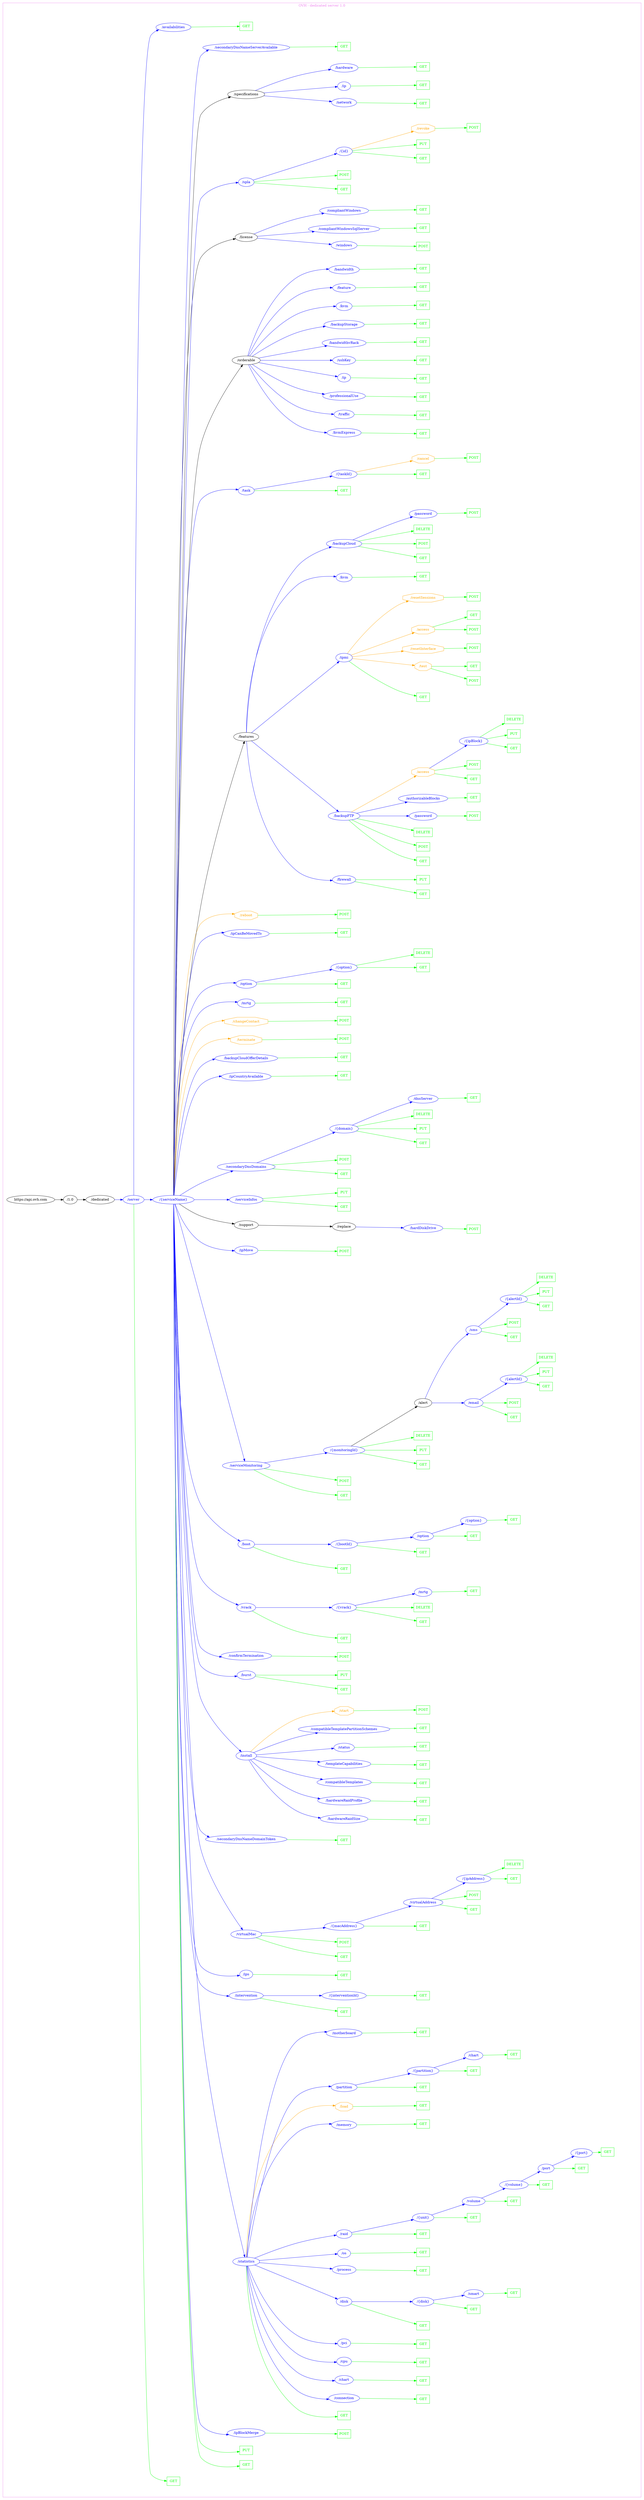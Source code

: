 digraph Cloud_Computing_REST_API {
rankdir="LR";
subgraph cluster_0 {
label="OVH - dedicated server 1.0"
color=violet
fontcolor=violet
subgraph cluster_1 {
label=""
color=white
fontcolor=white
node1 [label="https://api.ovh.com", shape="ellipse", color="black", fontcolor="black"]
node1 -> node2 [color="black", fontcolor="black"]
subgraph cluster_2 {
label=""
color=white
fontcolor=white
node2 [label="/1.0", shape="ellipse", color="black", fontcolor="black"]
node2 -> node3 [color="black", fontcolor="black"]
subgraph cluster_3 {
label=""
color=white
fontcolor=white
node3 [label="/dedicated", shape="ellipse", color="black", fontcolor="black"]
node3 -> node4 [color="blue", fontcolor="blue"]
subgraph cluster_4 {
label=""
color=white
fontcolor=white
node4 [label="/server", shape="ellipse", color="blue", fontcolor="blue"]
node4 -> node5 [color="green", fontcolor="green"]
subgraph cluster_5 {
label=""
color=white
fontcolor=white
node5 [label="GET", shape="box", color="green", fontcolor="green"]
}
node4 -> node6 [color="blue", fontcolor="blue"]
subgraph cluster_6 {
label=""
color=white
fontcolor=white
node6 [label="/{serviceName}", shape="ellipse", color="blue", fontcolor="blue"]
node6 -> node7 [color="green", fontcolor="green"]
subgraph cluster_7 {
label=""
color=white
fontcolor=white
node7 [label="GET", shape="box", color="green", fontcolor="green"]
}
node6 -> node8 [color="green", fontcolor="green"]
subgraph cluster_8 {
label=""
color=white
fontcolor=white
node8 [label="PUT", shape="box", color="green", fontcolor="green"]
}
node6 -> node9 [color="blue", fontcolor="blue"]
subgraph cluster_9 {
label=""
color=white
fontcolor=white
node9 [label="/ipBlockMerge", shape="ellipse", color="blue", fontcolor="blue"]
node9 -> node10 [color="green", fontcolor="green"]
subgraph cluster_10 {
label=""
color=white
fontcolor=white
node10 [label="POST", shape="box", color="green", fontcolor="green"]
}
}
node6 -> node11 [color="blue", fontcolor="blue"]
subgraph cluster_11 {
label=""
color=white
fontcolor=white
node11 [label="/statistics", shape="ellipse", color="blue", fontcolor="blue"]
node11 -> node12 [color="green", fontcolor="green"]
subgraph cluster_12 {
label=""
color=white
fontcolor=white
node12 [label="GET", shape="box", color="green", fontcolor="green"]
}
node11 -> node13 [color="blue", fontcolor="blue"]
subgraph cluster_13 {
label=""
color=white
fontcolor=white
node13 [label="/connection", shape="ellipse", color="blue", fontcolor="blue"]
node13 -> node14 [color="green", fontcolor="green"]
subgraph cluster_14 {
label=""
color=white
fontcolor=white
node14 [label="GET", shape="box", color="green", fontcolor="green"]
}
}
node11 -> node15 [color="blue", fontcolor="blue"]
subgraph cluster_15 {
label=""
color=white
fontcolor=white
node15 [label="/chart", shape="ellipse", color="blue", fontcolor="blue"]
node15 -> node16 [color="green", fontcolor="green"]
subgraph cluster_16 {
label=""
color=white
fontcolor=white
node16 [label="GET", shape="box", color="green", fontcolor="green"]
}
}
node11 -> node17 [color="blue", fontcolor="blue"]
subgraph cluster_17 {
label=""
color=white
fontcolor=white
node17 [label="/cpu", shape="ellipse", color="blue", fontcolor="blue"]
node17 -> node18 [color="green", fontcolor="green"]
subgraph cluster_18 {
label=""
color=white
fontcolor=white
node18 [label="GET", shape="box", color="green", fontcolor="green"]
}
}
node11 -> node19 [color="blue", fontcolor="blue"]
subgraph cluster_19 {
label=""
color=white
fontcolor=white
node19 [label="/pci", shape="ellipse", color="blue", fontcolor="blue"]
node19 -> node20 [color="green", fontcolor="green"]
subgraph cluster_20 {
label=""
color=white
fontcolor=white
node20 [label="GET", shape="box", color="green", fontcolor="green"]
}
}
node11 -> node21 [color="blue", fontcolor="blue"]
subgraph cluster_21 {
label=""
color=white
fontcolor=white
node21 [label="/disk", shape="ellipse", color="blue", fontcolor="blue"]
node21 -> node22 [color="green", fontcolor="green"]
subgraph cluster_22 {
label=""
color=white
fontcolor=white
node22 [label="GET", shape="box", color="green", fontcolor="green"]
}
node21 -> node23 [color="blue", fontcolor="blue"]
subgraph cluster_23 {
label=""
color=white
fontcolor=white
node23 [label="/{disk}", shape="ellipse", color="blue", fontcolor="blue"]
node23 -> node24 [color="green", fontcolor="green"]
subgraph cluster_24 {
label=""
color=white
fontcolor=white
node24 [label="GET", shape="box", color="green", fontcolor="green"]
}
node23 -> node25 [color="blue", fontcolor="blue"]
subgraph cluster_25 {
label=""
color=white
fontcolor=white
node25 [label="/smart", shape="ellipse", color="blue", fontcolor="blue"]
node25 -> node26 [color="green", fontcolor="green"]
subgraph cluster_26 {
label=""
color=white
fontcolor=white
node26 [label="GET", shape="box", color="green", fontcolor="green"]
}
}
}
}
node11 -> node27 [color="blue", fontcolor="blue"]
subgraph cluster_27 {
label=""
color=white
fontcolor=white
node27 [label="/process", shape="ellipse", color="blue", fontcolor="blue"]
node27 -> node28 [color="green", fontcolor="green"]
subgraph cluster_28 {
label=""
color=white
fontcolor=white
node28 [label="GET", shape="box", color="green", fontcolor="green"]
}
}
node11 -> node29 [color="blue", fontcolor="blue"]
subgraph cluster_29 {
label=""
color=white
fontcolor=white
node29 [label="/os", shape="ellipse", color="blue", fontcolor="blue"]
node29 -> node30 [color="green", fontcolor="green"]
subgraph cluster_30 {
label=""
color=white
fontcolor=white
node30 [label="GET", shape="box", color="green", fontcolor="green"]
}
}
node11 -> node31 [color="blue", fontcolor="blue"]
subgraph cluster_31 {
label=""
color=white
fontcolor=white
node31 [label="/raid", shape="ellipse", color="blue", fontcolor="blue"]
node31 -> node32 [color="green", fontcolor="green"]
subgraph cluster_32 {
label=""
color=white
fontcolor=white
node32 [label="GET", shape="box", color="green", fontcolor="green"]
}
node31 -> node33 [color="blue", fontcolor="blue"]
subgraph cluster_33 {
label=""
color=white
fontcolor=white
node33 [label="/{unit}", shape="ellipse", color="blue", fontcolor="blue"]
node33 -> node34 [color="green", fontcolor="green"]
subgraph cluster_34 {
label=""
color=white
fontcolor=white
node34 [label="GET", shape="box", color="green", fontcolor="green"]
}
node33 -> node35 [color="blue", fontcolor="blue"]
subgraph cluster_35 {
label=""
color=white
fontcolor=white
node35 [label="/volume", shape="ellipse", color="blue", fontcolor="blue"]
node35 -> node36 [color="green", fontcolor="green"]
subgraph cluster_36 {
label=""
color=white
fontcolor=white
node36 [label="GET", shape="box", color="green", fontcolor="green"]
}
node35 -> node37 [color="blue", fontcolor="blue"]
subgraph cluster_37 {
label=""
color=white
fontcolor=white
node37 [label="/{volume}", shape="ellipse", color="blue", fontcolor="blue"]
node37 -> node38 [color="green", fontcolor="green"]
subgraph cluster_38 {
label=""
color=white
fontcolor=white
node38 [label="GET", shape="box", color="green", fontcolor="green"]
}
node37 -> node39 [color="blue", fontcolor="blue"]
subgraph cluster_39 {
label=""
color=white
fontcolor=white
node39 [label="/port", shape="ellipse", color="blue", fontcolor="blue"]
node39 -> node40 [color="green", fontcolor="green"]
subgraph cluster_40 {
label=""
color=white
fontcolor=white
node40 [label="GET", shape="box", color="green", fontcolor="green"]
}
node39 -> node41 [color="blue", fontcolor="blue"]
subgraph cluster_41 {
label=""
color=white
fontcolor=white
node41 [label="/{port}", shape="ellipse", color="blue", fontcolor="blue"]
node41 -> node42 [color="green", fontcolor="green"]
subgraph cluster_42 {
label=""
color=white
fontcolor=white
node42 [label="GET", shape="box", color="green", fontcolor="green"]
}
}
}
}
}
}
}
node11 -> node43 [color="blue", fontcolor="blue"]
subgraph cluster_43 {
label=""
color=white
fontcolor=white
node43 [label="/memory", shape="ellipse", color="blue", fontcolor="blue"]
node43 -> node44 [color="green", fontcolor="green"]
subgraph cluster_44 {
label=""
color=white
fontcolor=white
node44 [label="GET", shape="box", color="green", fontcolor="green"]
}
}
node11 -> node45 [color="orange", fontcolor="orange"]
subgraph cluster_45 {
label=""
color=white
fontcolor=white
node45 [label="/load", shape="octagon", color="orange", fontcolor="orange"]
node45 -> node46 [color="green", fontcolor="green"]
subgraph cluster_46 {
label=""
color=white
fontcolor=white
node46 [label="GET", shape="box", color="green", fontcolor="green"]
}
}
node11 -> node47 [color="blue", fontcolor="blue"]
subgraph cluster_47 {
label=""
color=white
fontcolor=white
node47 [label="/partition", shape="ellipse", color="blue", fontcolor="blue"]
node47 -> node48 [color="green", fontcolor="green"]
subgraph cluster_48 {
label=""
color=white
fontcolor=white
node48 [label="GET", shape="box", color="green", fontcolor="green"]
}
node47 -> node49 [color="blue", fontcolor="blue"]
subgraph cluster_49 {
label=""
color=white
fontcolor=white
node49 [label="/{partition}", shape="ellipse", color="blue", fontcolor="blue"]
node49 -> node50 [color="green", fontcolor="green"]
subgraph cluster_50 {
label=""
color=white
fontcolor=white
node50 [label="GET", shape="box", color="green", fontcolor="green"]
}
node49 -> node51 [color="blue", fontcolor="blue"]
subgraph cluster_51 {
label=""
color=white
fontcolor=white
node51 [label="/chart", shape="ellipse", color="blue", fontcolor="blue"]
node51 -> node52 [color="green", fontcolor="green"]
subgraph cluster_52 {
label=""
color=white
fontcolor=white
node52 [label="GET", shape="box", color="green", fontcolor="green"]
}
}
}
}
node11 -> node53 [color="blue", fontcolor="blue"]
subgraph cluster_53 {
label=""
color=white
fontcolor=white
node53 [label="/motherboard", shape="ellipse", color="blue", fontcolor="blue"]
node53 -> node54 [color="green", fontcolor="green"]
subgraph cluster_54 {
label=""
color=white
fontcolor=white
node54 [label="GET", shape="box", color="green", fontcolor="green"]
}
}
}
node6 -> node55 [color="blue", fontcolor="blue"]
subgraph cluster_55 {
label=""
color=white
fontcolor=white
node55 [label="/intervention", shape="ellipse", color="blue", fontcolor="blue"]
node55 -> node56 [color="green", fontcolor="green"]
subgraph cluster_56 {
label=""
color=white
fontcolor=white
node56 [label="GET", shape="box", color="green", fontcolor="green"]
}
node55 -> node57 [color="blue", fontcolor="blue"]
subgraph cluster_57 {
label=""
color=white
fontcolor=white
node57 [label="/{interventionId}", shape="ellipse", color="blue", fontcolor="blue"]
node57 -> node58 [color="green", fontcolor="green"]
subgraph cluster_58 {
label=""
color=white
fontcolor=white
node58 [label="GET", shape="box", color="green", fontcolor="green"]
}
}
}
node6 -> node59 [color="blue", fontcolor="blue"]
subgraph cluster_59 {
label=""
color=white
fontcolor=white
node59 [label="/ips", shape="ellipse", color="blue", fontcolor="blue"]
node59 -> node60 [color="green", fontcolor="green"]
subgraph cluster_60 {
label=""
color=white
fontcolor=white
node60 [label="GET", shape="box", color="green", fontcolor="green"]
}
}
node6 -> node61 [color="blue", fontcolor="blue"]
subgraph cluster_61 {
label=""
color=white
fontcolor=white
node61 [label="/virtualMac", shape="ellipse", color="blue", fontcolor="blue"]
node61 -> node62 [color="green", fontcolor="green"]
subgraph cluster_62 {
label=""
color=white
fontcolor=white
node62 [label="GET", shape="box", color="green", fontcolor="green"]
}
node61 -> node63 [color="green", fontcolor="green"]
subgraph cluster_63 {
label=""
color=white
fontcolor=white
node63 [label="POST", shape="box", color="green", fontcolor="green"]
}
node61 -> node64 [color="blue", fontcolor="blue"]
subgraph cluster_64 {
label=""
color=white
fontcolor=white
node64 [label="/{macAddress}", shape="ellipse", color="blue", fontcolor="blue"]
node64 -> node65 [color="green", fontcolor="green"]
subgraph cluster_65 {
label=""
color=white
fontcolor=white
node65 [label="GET", shape="box", color="green", fontcolor="green"]
}
node64 -> node66 [color="blue", fontcolor="blue"]
subgraph cluster_66 {
label=""
color=white
fontcolor=white
node66 [label="/virtualAddress", shape="ellipse", color="blue", fontcolor="blue"]
node66 -> node67 [color="green", fontcolor="green"]
subgraph cluster_67 {
label=""
color=white
fontcolor=white
node67 [label="GET", shape="box", color="green", fontcolor="green"]
}
node66 -> node68 [color="green", fontcolor="green"]
subgraph cluster_68 {
label=""
color=white
fontcolor=white
node68 [label="POST", shape="box", color="green", fontcolor="green"]
}
node66 -> node69 [color="blue", fontcolor="blue"]
subgraph cluster_69 {
label=""
color=white
fontcolor=white
node69 [label="/{ipAddress}", shape="ellipse", color="blue", fontcolor="blue"]
node69 -> node70 [color="green", fontcolor="green"]
subgraph cluster_70 {
label=""
color=white
fontcolor=white
node70 [label="GET", shape="box", color="green", fontcolor="green"]
}
node69 -> node71 [color="green", fontcolor="green"]
subgraph cluster_71 {
label=""
color=white
fontcolor=white
node71 [label="DELETE", shape="box", color="green", fontcolor="green"]
}
}
}
}
}
node6 -> node72 [color="blue", fontcolor="blue"]
subgraph cluster_72 {
label=""
color=white
fontcolor=white
node72 [label="/secondaryDnsNameDomainToken", shape="ellipse", color="blue", fontcolor="blue"]
node72 -> node73 [color="green", fontcolor="green"]
subgraph cluster_73 {
label=""
color=white
fontcolor=white
node73 [label="GET", shape="box", color="green", fontcolor="green"]
}
}
node6 -> node74 [color="blue", fontcolor="blue"]
subgraph cluster_74 {
label=""
color=white
fontcolor=white
node74 [label="/install", shape="ellipse", color="blue", fontcolor="blue"]
node74 -> node75 [color="blue", fontcolor="blue"]
subgraph cluster_75 {
label=""
color=white
fontcolor=white
node75 [label="/hardwareRaidSize", shape="ellipse", color="blue", fontcolor="blue"]
node75 -> node76 [color="green", fontcolor="green"]
subgraph cluster_76 {
label=""
color=white
fontcolor=white
node76 [label="GET", shape="box", color="green", fontcolor="green"]
}
}
node74 -> node77 [color="blue", fontcolor="blue"]
subgraph cluster_77 {
label=""
color=white
fontcolor=white
node77 [label="/hardwareRaidProfile", shape="ellipse", color="blue", fontcolor="blue"]
node77 -> node78 [color="green", fontcolor="green"]
subgraph cluster_78 {
label=""
color=white
fontcolor=white
node78 [label="GET", shape="box", color="green", fontcolor="green"]
}
}
node74 -> node79 [color="blue", fontcolor="blue"]
subgraph cluster_79 {
label=""
color=white
fontcolor=white
node79 [label="/compatibleTemplates", shape="ellipse", color="blue", fontcolor="blue"]
node79 -> node80 [color="green", fontcolor="green"]
subgraph cluster_80 {
label=""
color=white
fontcolor=white
node80 [label="GET", shape="box", color="green", fontcolor="green"]
}
}
node74 -> node81 [color="blue", fontcolor="blue"]
subgraph cluster_81 {
label=""
color=white
fontcolor=white
node81 [label="/templateCapabilities", shape="ellipse", color="blue", fontcolor="blue"]
node81 -> node82 [color="green", fontcolor="green"]
subgraph cluster_82 {
label=""
color=white
fontcolor=white
node82 [label="GET", shape="box", color="green", fontcolor="green"]
}
}
node74 -> node83 [color="blue", fontcolor="blue"]
subgraph cluster_83 {
label=""
color=white
fontcolor=white
node83 [label="/status", shape="ellipse", color="blue", fontcolor="blue"]
node83 -> node84 [color="green", fontcolor="green"]
subgraph cluster_84 {
label=""
color=white
fontcolor=white
node84 [label="GET", shape="box", color="green", fontcolor="green"]
}
}
node74 -> node85 [color="blue", fontcolor="blue"]
subgraph cluster_85 {
label=""
color=white
fontcolor=white
node85 [label="/compatibleTemplatePartitionSchemes", shape="ellipse", color="blue", fontcolor="blue"]
node85 -> node86 [color="green", fontcolor="green"]
subgraph cluster_86 {
label=""
color=white
fontcolor=white
node86 [label="GET", shape="box", color="green", fontcolor="green"]
}
}
node74 -> node87 [color="orange", fontcolor="orange"]
subgraph cluster_87 {
label=""
color=white
fontcolor=white
node87 [label="/start", shape="octagon", color="orange", fontcolor="orange"]
node87 -> node88 [color="green", fontcolor="green"]
subgraph cluster_88 {
label=""
color=white
fontcolor=white
node88 [label="POST", shape="box", color="green", fontcolor="green"]
}
}
}
node6 -> node89 [color="blue", fontcolor="blue"]
subgraph cluster_89 {
label=""
color=white
fontcolor=white
node89 [label="/burst", shape="ellipse", color="blue", fontcolor="blue"]
node89 -> node90 [color="green", fontcolor="green"]
subgraph cluster_90 {
label=""
color=white
fontcolor=white
node90 [label="GET", shape="box", color="green", fontcolor="green"]
}
node89 -> node91 [color="green", fontcolor="green"]
subgraph cluster_91 {
label=""
color=white
fontcolor=white
node91 [label="PUT", shape="box", color="green", fontcolor="green"]
}
}
node6 -> node92 [color="blue", fontcolor="blue"]
subgraph cluster_92 {
label=""
color=white
fontcolor=white
node92 [label="/confirmTermination", shape="ellipse", color="blue", fontcolor="blue"]
node92 -> node93 [color="green", fontcolor="green"]
subgraph cluster_93 {
label=""
color=white
fontcolor=white
node93 [label="POST", shape="box", color="green", fontcolor="green"]
}
}
node6 -> node94 [color="blue", fontcolor="blue"]
subgraph cluster_94 {
label=""
color=white
fontcolor=white
node94 [label="/vrack", shape="ellipse", color="blue", fontcolor="blue"]
node94 -> node95 [color="green", fontcolor="green"]
subgraph cluster_95 {
label=""
color=white
fontcolor=white
node95 [label="GET", shape="box", color="green", fontcolor="green"]
}
node94 -> node96 [color="blue", fontcolor="blue"]
subgraph cluster_96 {
label=""
color=white
fontcolor=white
node96 [label="/{vrack}", shape="ellipse", color="blue", fontcolor="blue"]
node96 -> node97 [color="green", fontcolor="green"]
subgraph cluster_97 {
label=""
color=white
fontcolor=white
node97 [label="GET", shape="box", color="green", fontcolor="green"]
}
node96 -> node98 [color="green", fontcolor="green"]
subgraph cluster_98 {
label=""
color=white
fontcolor=white
node98 [label="DELETE", shape="box", color="green", fontcolor="green"]
}
node96 -> node99 [color="blue", fontcolor="blue"]
subgraph cluster_99 {
label=""
color=white
fontcolor=white
node99 [label="/mrtg", shape="ellipse", color="blue", fontcolor="blue"]
node99 -> node100 [color="green", fontcolor="green"]
subgraph cluster_100 {
label=""
color=white
fontcolor=white
node100 [label="GET", shape="box", color="green", fontcolor="green"]
}
}
}
}
node6 -> node101 [color="blue", fontcolor="blue"]
subgraph cluster_101 {
label=""
color=white
fontcolor=white
node101 [label="/boot", shape="ellipse", color="blue", fontcolor="blue"]
node101 -> node102 [color="green", fontcolor="green"]
subgraph cluster_102 {
label=""
color=white
fontcolor=white
node102 [label="GET", shape="box", color="green", fontcolor="green"]
}
node101 -> node103 [color="blue", fontcolor="blue"]
subgraph cluster_103 {
label=""
color=white
fontcolor=white
node103 [label="/{bootId}", shape="ellipse", color="blue", fontcolor="blue"]
node103 -> node104 [color="green", fontcolor="green"]
subgraph cluster_104 {
label=""
color=white
fontcolor=white
node104 [label="GET", shape="box", color="green", fontcolor="green"]
}
node103 -> node105 [color="blue", fontcolor="blue"]
subgraph cluster_105 {
label=""
color=white
fontcolor=white
node105 [label="/option", shape="ellipse", color="blue", fontcolor="blue"]
node105 -> node106 [color="green", fontcolor="green"]
subgraph cluster_106 {
label=""
color=white
fontcolor=white
node106 [label="GET", shape="box", color="green", fontcolor="green"]
}
node105 -> node107 [color="blue", fontcolor="blue"]
subgraph cluster_107 {
label=""
color=white
fontcolor=white
node107 [label="/{option}", shape="ellipse", color="blue", fontcolor="blue"]
node107 -> node108 [color="green", fontcolor="green"]
subgraph cluster_108 {
label=""
color=white
fontcolor=white
node108 [label="GET", shape="box", color="green", fontcolor="green"]
}
}
}
}
}
node6 -> node109 [color="blue", fontcolor="blue"]
subgraph cluster_109 {
label=""
color=white
fontcolor=white
node109 [label="/serviceMonitoring", shape="ellipse", color="blue", fontcolor="blue"]
node109 -> node110 [color="green", fontcolor="green"]
subgraph cluster_110 {
label=""
color=white
fontcolor=white
node110 [label="GET", shape="box", color="green", fontcolor="green"]
}
node109 -> node111 [color="green", fontcolor="green"]
subgraph cluster_111 {
label=""
color=white
fontcolor=white
node111 [label="POST", shape="box", color="green", fontcolor="green"]
}
node109 -> node112 [color="blue", fontcolor="blue"]
subgraph cluster_112 {
label=""
color=white
fontcolor=white
node112 [label="/{monitoringId}", shape="ellipse", color="blue", fontcolor="blue"]
node112 -> node113 [color="green", fontcolor="green"]
subgraph cluster_113 {
label=""
color=white
fontcolor=white
node113 [label="GET", shape="box", color="green", fontcolor="green"]
}
node112 -> node114 [color="green", fontcolor="green"]
subgraph cluster_114 {
label=""
color=white
fontcolor=white
node114 [label="PUT", shape="box", color="green", fontcolor="green"]
}
node112 -> node115 [color="green", fontcolor="green"]
subgraph cluster_115 {
label=""
color=white
fontcolor=white
node115 [label="DELETE", shape="box", color="green", fontcolor="green"]
}
node112 -> node116 [color="black", fontcolor="black"]
subgraph cluster_116 {
label=""
color=white
fontcolor=white
node116 [label="/alert", shape="ellipse", color="black", fontcolor="black"]
node116 -> node117 [color="blue", fontcolor="blue"]
subgraph cluster_117 {
label=""
color=white
fontcolor=white
node117 [label="/email", shape="ellipse", color="blue", fontcolor="blue"]
node117 -> node118 [color="green", fontcolor="green"]
subgraph cluster_118 {
label=""
color=white
fontcolor=white
node118 [label="GET", shape="box", color="green", fontcolor="green"]
}
node117 -> node119 [color="green", fontcolor="green"]
subgraph cluster_119 {
label=""
color=white
fontcolor=white
node119 [label="POST", shape="box", color="green", fontcolor="green"]
}
node117 -> node120 [color="blue", fontcolor="blue"]
subgraph cluster_120 {
label=""
color=white
fontcolor=white
node120 [label="/{alertId}", shape="ellipse", color="blue", fontcolor="blue"]
node120 -> node121 [color="green", fontcolor="green"]
subgraph cluster_121 {
label=""
color=white
fontcolor=white
node121 [label="GET", shape="box", color="green", fontcolor="green"]
}
node120 -> node122 [color="green", fontcolor="green"]
subgraph cluster_122 {
label=""
color=white
fontcolor=white
node122 [label="PUT", shape="box", color="green", fontcolor="green"]
}
node120 -> node123 [color="green", fontcolor="green"]
subgraph cluster_123 {
label=""
color=white
fontcolor=white
node123 [label="DELETE", shape="box", color="green", fontcolor="green"]
}
}
}
node116 -> node124 [color="blue", fontcolor="blue"]
subgraph cluster_124 {
label=""
color=white
fontcolor=white
node124 [label="/sms", shape="ellipse", color="blue", fontcolor="blue"]
node124 -> node125 [color="green", fontcolor="green"]
subgraph cluster_125 {
label=""
color=white
fontcolor=white
node125 [label="GET", shape="box", color="green", fontcolor="green"]
}
node124 -> node126 [color="green", fontcolor="green"]
subgraph cluster_126 {
label=""
color=white
fontcolor=white
node126 [label="POST", shape="box", color="green", fontcolor="green"]
}
node124 -> node127 [color="blue", fontcolor="blue"]
subgraph cluster_127 {
label=""
color=white
fontcolor=white
node127 [label="/{alertId}", shape="ellipse", color="blue", fontcolor="blue"]
node127 -> node128 [color="green", fontcolor="green"]
subgraph cluster_128 {
label=""
color=white
fontcolor=white
node128 [label="GET", shape="box", color="green", fontcolor="green"]
}
node127 -> node129 [color="green", fontcolor="green"]
subgraph cluster_129 {
label=""
color=white
fontcolor=white
node129 [label="PUT", shape="box", color="green", fontcolor="green"]
}
node127 -> node130 [color="green", fontcolor="green"]
subgraph cluster_130 {
label=""
color=white
fontcolor=white
node130 [label="DELETE", shape="box", color="green", fontcolor="green"]
}
}
}
}
}
}
node6 -> node131 [color="blue", fontcolor="blue"]
subgraph cluster_131 {
label=""
color=white
fontcolor=white
node131 [label="/ipMove", shape="ellipse", color="blue", fontcolor="blue"]
node131 -> node132 [color="green", fontcolor="green"]
subgraph cluster_132 {
label=""
color=white
fontcolor=white
node132 [label="POST", shape="box", color="green", fontcolor="green"]
}
}
node6 -> node133 [color="black", fontcolor="black"]
subgraph cluster_133 {
label=""
color=white
fontcolor=white
node133 [label="/support", shape="ellipse", color="black", fontcolor="black"]
node133 -> node134 [color="black", fontcolor="black"]
subgraph cluster_134 {
label=""
color=white
fontcolor=white
node134 [label="/replace", shape="ellipse", color="black", fontcolor="black"]
node134 -> node135 [color="blue", fontcolor="blue"]
subgraph cluster_135 {
label=""
color=white
fontcolor=white
node135 [label="/hardDiskDrive", shape="ellipse", color="blue", fontcolor="blue"]
node135 -> node136 [color="green", fontcolor="green"]
subgraph cluster_136 {
label=""
color=white
fontcolor=white
node136 [label="POST", shape="box", color="green", fontcolor="green"]
}
}
}
}
node6 -> node137 [color="blue", fontcolor="blue"]
subgraph cluster_137 {
label=""
color=white
fontcolor=white
node137 [label="/serviceInfos", shape="ellipse", color="blue", fontcolor="blue"]
node137 -> node138 [color="green", fontcolor="green"]
subgraph cluster_138 {
label=""
color=white
fontcolor=white
node138 [label="GET", shape="box", color="green", fontcolor="green"]
}
node137 -> node139 [color="green", fontcolor="green"]
subgraph cluster_139 {
label=""
color=white
fontcolor=white
node139 [label="PUT", shape="box", color="green", fontcolor="green"]
}
}
node6 -> node140 [color="blue", fontcolor="blue"]
subgraph cluster_140 {
label=""
color=white
fontcolor=white
node140 [label="/secondaryDnsDomains", shape="ellipse", color="blue", fontcolor="blue"]
node140 -> node141 [color="green", fontcolor="green"]
subgraph cluster_141 {
label=""
color=white
fontcolor=white
node141 [label="GET", shape="box", color="green", fontcolor="green"]
}
node140 -> node142 [color="green", fontcolor="green"]
subgraph cluster_142 {
label=""
color=white
fontcolor=white
node142 [label="POST", shape="box", color="green", fontcolor="green"]
}
node140 -> node143 [color="blue", fontcolor="blue"]
subgraph cluster_143 {
label=""
color=white
fontcolor=white
node143 [label="/{domain}", shape="ellipse", color="blue", fontcolor="blue"]
node143 -> node144 [color="green", fontcolor="green"]
subgraph cluster_144 {
label=""
color=white
fontcolor=white
node144 [label="GET", shape="box", color="green", fontcolor="green"]
}
node143 -> node145 [color="green", fontcolor="green"]
subgraph cluster_145 {
label=""
color=white
fontcolor=white
node145 [label="PUT", shape="box", color="green", fontcolor="green"]
}
node143 -> node146 [color="green", fontcolor="green"]
subgraph cluster_146 {
label=""
color=white
fontcolor=white
node146 [label="DELETE", shape="box", color="green", fontcolor="green"]
}
node143 -> node147 [color="blue", fontcolor="blue"]
subgraph cluster_147 {
label=""
color=white
fontcolor=white
node147 [label="/dnsServer", shape="ellipse", color="blue", fontcolor="blue"]
node147 -> node148 [color="green", fontcolor="green"]
subgraph cluster_148 {
label=""
color=white
fontcolor=white
node148 [label="GET", shape="box", color="green", fontcolor="green"]
}
}
}
}
node6 -> node149 [color="blue", fontcolor="blue"]
subgraph cluster_149 {
label=""
color=white
fontcolor=white
node149 [label="/ipCountryAvailable", shape="ellipse", color="blue", fontcolor="blue"]
node149 -> node150 [color="green", fontcolor="green"]
subgraph cluster_150 {
label=""
color=white
fontcolor=white
node150 [label="GET", shape="box", color="green", fontcolor="green"]
}
}
node6 -> node151 [color="blue", fontcolor="blue"]
subgraph cluster_151 {
label=""
color=white
fontcolor=white
node151 [label="/backupCloudOfferDetails", shape="ellipse", color="blue", fontcolor="blue"]
node151 -> node152 [color="green", fontcolor="green"]
subgraph cluster_152 {
label=""
color=white
fontcolor=white
node152 [label="GET", shape="box", color="green", fontcolor="green"]
}
}
node6 -> node153 [color="orange", fontcolor="orange"]
subgraph cluster_153 {
label=""
color=white
fontcolor=white
node153 [label="/terminate", shape="octagon", color="orange", fontcolor="orange"]
node153 -> node154 [color="green", fontcolor="green"]
subgraph cluster_154 {
label=""
color=white
fontcolor=white
node154 [label="POST", shape="box", color="green", fontcolor="green"]
}
}
node6 -> node155 [color="orange", fontcolor="orange"]
subgraph cluster_155 {
label=""
color=white
fontcolor=white
node155 [label="/changeContact", shape="octagon", color="orange", fontcolor="orange"]
node155 -> node156 [color="green", fontcolor="green"]
subgraph cluster_156 {
label=""
color=white
fontcolor=white
node156 [label="POST", shape="box", color="green", fontcolor="green"]
}
}
node6 -> node157 [color="blue", fontcolor="blue"]
subgraph cluster_157 {
label=""
color=white
fontcolor=white
node157 [label="/mrtg", shape="ellipse", color="blue", fontcolor="blue"]
node157 -> node158 [color="green", fontcolor="green"]
subgraph cluster_158 {
label=""
color=white
fontcolor=white
node158 [label="GET", shape="box", color="green", fontcolor="green"]
}
}
node6 -> node159 [color="blue", fontcolor="blue"]
subgraph cluster_159 {
label=""
color=white
fontcolor=white
node159 [label="/option", shape="ellipse", color="blue", fontcolor="blue"]
node159 -> node160 [color="green", fontcolor="green"]
subgraph cluster_160 {
label=""
color=white
fontcolor=white
node160 [label="GET", shape="box", color="green", fontcolor="green"]
}
node159 -> node161 [color="blue", fontcolor="blue"]
subgraph cluster_161 {
label=""
color=white
fontcolor=white
node161 [label="/{option}", shape="ellipse", color="blue", fontcolor="blue"]
node161 -> node162 [color="green", fontcolor="green"]
subgraph cluster_162 {
label=""
color=white
fontcolor=white
node162 [label="GET", shape="box", color="green", fontcolor="green"]
}
node161 -> node163 [color="green", fontcolor="green"]
subgraph cluster_163 {
label=""
color=white
fontcolor=white
node163 [label="DELETE", shape="box", color="green", fontcolor="green"]
}
}
}
node6 -> node164 [color="blue", fontcolor="blue"]
subgraph cluster_164 {
label=""
color=white
fontcolor=white
node164 [label="/ipCanBeMovedTo", shape="ellipse", color="blue", fontcolor="blue"]
node164 -> node165 [color="green", fontcolor="green"]
subgraph cluster_165 {
label=""
color=white
fontcolor=white
node165 [label="GET", shape="box", color="green", fontcolor="green"]
}
}
node6 -> node166 [color="orange", fontcolor="orange"]
subgraph cluster_166 {
label=""
color=white
fontcolor=white
node166 [label="/reboot", shape="octagon", color="orange", fontcolor="orange"]
node166 -> node167 [color="green", fontcolor="green"]
subgraph cluster_167 {
label=""
color=white
fontcolor=white
node167 [label="POST", shape="box", color="green", fontcolor="green"]
}
}
node6 -> node168 [color="black", fontcolor="black"]
subgraph cluster_168 {
label=""
color=white
fontcolor=white
node168 [label="/features", shape="ellipse", color="black", fontcolor="black"]
node168 -> node169 [color="blue", fontcolor="blue"]
subgraph cluster_169 {
label=""
color=white
fontcolor=white
node169 [label="/firewall", shape="ellipse", color="blue", fontcolor="blue"]
node169 -> node170 [color="green", fontcolor="green"]
subgraph cluster_170 {
label=""
color=white
fontcolor=white
node170 [label="GET", shape="box", color="green", fontcolor="green"]
}
node169 -> node171 [color="green", fontcolor="green"]
subgraph cluster_171 {
label=""
color=white
fontcolor=white
node171 [label="PUT", shape="box", color="green", fontcolor="green"]
}
}
node168 -> node172 [color="blue", fontcolor="blue"]
subgraph cluster_172 {
label=""
color=white
fontcolor=white
node172 [label="/backupFTP", shape="ellipse", color="blue", fontcolor="blue"]
node172 -> node173 [color="green", fontcolor="green"]
subgraph cluster_173 {
label=""
color=white
fontcolor=white
node173 [label="GET", shape="box", color="green", fontcolor="green"]
}
node172 -> node174 [color="green", fontcolor="green"]
subgraph cluster_174 {
label=""
color=white
fontcolor=white
node174 [label="POST", shape="box", color="green", fontcolor="green"]
}
node172 -> node175 [color="green", fontcolor="green"]
subgraph cluster_175 {
label=""
color=white
fontcolor=white
node175 [label="DELETE", shape="box", color="green", fontcolor="green"]
}
node172 -> node176 [color="blue", fontcolor="blue"]
subgraph cluster_176 {
label=""
color=white
fontcolor=white
node176 [label="/password", shape="ellipse", color="blue", fontcolor="blue"]
node176 -> node177 [color="green", fontcolor="green"]
subgraph cluster_177 {
label=""
color=white
fontcolor=white
node177 [label="POST", shape="box", color="green", fontcolor="green"]
}
}
node172 -> node178 [color="blue", fontcolor="blue"]
subgraph cluster_178 {
label=""
color=white
fontcolor=white
node178 [label="/authorizableBlocks", shape="ellipse", color="blue", fontcolor="blue"]
node178 -> node179 [color="green", fontcolor="green"]
subgraph cluster_179 {
label=""
color=white
fontcolor=white
node179 [label="GET", shape="box", color="green", fontcolor="green"]
}
}
node172 -> node180 [color="orange", fontcolor="orange"]
subgraph cluster_180 {
label=""
color=white
fontcolor=white
node180 [label="/access", shape="octagon", color="orange", fontcolor="orange"]
node180 -> node181 [color="green", fontcolor="green"]
subgraph cluster_181 {
label=""
color=white
fontcolor=white
node181 [label="GET", shape="box", color="green", fontcolor="green"]
}
node180 -> node182 [color="green", fontcolor="green"]
subgraph cluster_182 {
label=""
color=white
fontcolor=white
node182 [label="POST", shape="box", color="green", fontcolor="green"]
}
node180 -> node183 [color="blue", fontcolor="blue"]
subgraph cluster_183 {
label=""
color=white
fontcolor=white
node183 [label="/{ipBlock}", shape="ellipse", color="blue", fontcolor="blue"]
node183 -> node184 [color="green", fontcolor="green"]
subgraph cluster_184 {
label=""
color=white
fontcolor=white
node184 [label="GET", shape="box", color="green", fontcolor="green"]
}
node183 -> node185 [color="green", fontcolor="green"]
subgraph cluster_185 {
label=""
color=white
fontcolor=white
node185 [label="PUT", shape="box", color="green", fontcolor="green"]
}
node183 -> node186 [color="green", fontcolor="green"]
subgraph cluster_186 {
label=""
color=white
fontcolor=white
node186 [label="DELETE", shape="box", color="green", fontcolor="green"]
}
}
}
}
node168 -> node187 [color="blue", fontcolor="blue"]
subgraph cluster_187 {
label=""
color=white
fontcolor=white
node187 [label="/ipmi", shape="ellipse", color="blue", fontcolor="blue"]
node187 -> node188 [color="green", fontcolor="green"]
subgraph cluster_188 {
label=""
color=white
fontcolor=white
node188 [label="GET", shape="box", color="green", fontcolor="green"]
}
node187 -> node189 [color="orange", fontcolor="orange"]
subgraph cluster_189 {
label=""
color=white
fontcolor=white
node189 [label="/test", shape="octagon", color="orange", fontcolor="orange"]
node189 -> node190 [color="green", fontcolor="green"]
subgraph cluster_190 {
label=""
color=white
fontcolor=white
node190 [label="POST", shape="box", color="green", fontcolor="green"]
}
node189 -> node191 [color="green", fontcolor="green"]
subgraph cluster_191 {
label=""
color=white
fontcolor=white
node191 [label="GET", shape="box", color="green", fontcolor="green"]
}
}
node187 -> node192 [color="orange", fontcolor="orange"]
subgraph cluster_192 {
label=""
color=white
fontcolor=white
node192 [label="/resetInterface", shape="octagon", color="orange", fontcolor="orange"]
node192 -> node193 [color="green", fontcolor="green"]
subgraph cluster_193 {
label=""
color=white
fontcolor=white
node193 [label="POST", shape="box", color="green", fontcolor="green"]
}
}
node187 -> node194 [color="orange", fontcolor="orange"]
subgraph cluster_194 {
label=""
color=white
fontcolor=white
node194 [label="/access", shape="octagon", color="orange", fontcolor="orange"]
node194 -> node195 [color="green", fontcolor="green"]
subgraph cluster_195 {
label=""
color=white
fontcolor=white
node195 [label="POST", shape="box", color="green", fontcolor="green"]
}
node194 -> node196 [color="green", fontcolor="green"]
subgraph cluster_196 {
label=""
color=white
fontcolor=white
node196 [label="GET", shape="box", color="green", fontcolor="green"]
}
}
node187 -> node197 [color="orange", fontcolor="orange"]
subgraph cluster_197 {
label=""
color=white
fontcolor=white
node197 [label="/resetSessions", shape="octagon", color="orange", fontcolor="orange"]
node197 -> node198 [color="green", fontcolor="green"]
subgraph cluster_198 {
label=""
color=white
fontcolor=white
node198 [label="POST", shape="box", color="green", fontcolor="green"]
}
}
}
node168 -> node199 [color="blue", fontcolor="blue"]
subgraph cluster_199 {
label=""
color=white
fontcolor=white
node199 [label="/kvm", shape="ellipse", color="blue", fontcolor="blue"]
node199 -> node200 [color="green", fontcolor="green"]
subgraph cluster_200 {
label=""
color=white
fontcolor=white
node200 [label="GET", shape="box", color="green", fontcolor="green"]
}
}
node168 -> node201 [color="blue", fontcolor="blue"]
subgraph cluster_201 {
label=""
color=white
fontcolor=white
node201 [label="/backupCloud", shape="ellipse", color="blue", fontcolor="blue"]
node201 -> node202 [color="green", fontcolor="green"]
subgraph cluster_202 {
label=""
color=white
fontcolor=white
node202 [label="GET", shape="box", color="green", fontcolor="green"]
}
node201 -> node203 [color="green", fontcolor="green"]
subgraph cluster_203 {
label=""
color=white
fontcolor=white
node203 [label="POST", shape="box", color="green", fontcolor="green"]
}
node201 -> node204 [color="green", fontcolor="green"]
subgraph cluster_204 {
label=""
color=white
fontcolor=white
node204 [label="DELETE", shape="box", color="green", fontcolor="green"]
}
node201 -> node205 [color="blue", fontcolor="blue"]
subgraph cluster_205 {
label=""
color=white
fontcolor=white
node205 [label="/password", shape="ellipse", color="blue", fontcolor="blue"]
node205 -> node206 [color="green", fontcolor="green"]
subgraph cluster_206 {
label=""
color=white
fontcolor=white
node206 [label="POST", shape="box", color="green", fontcolor="green"]
}
}
}
}
node6 -> node207 [color="blue", fontcolor="blue"]
subgraph cluster_207 {
label=""
color=white
fontcolor=white
node207 [label="/task", shape="ellipse", color="blue", fontcolor="blue"]
node207 -> node208 [color="green", fontcolor="green"]
subgraph cluster_208 {
label=""
color=white
fontcolor=white
node208 [label="GET", shape="box", color="green", fontcolor="green"]
}
node207 -> node209 [color="blue", fontcolor="blue"]
subgraph cluster_209 {
label=""
color=white
fontcolor=white
node209 [label="/{taskId}", shape="ellipse", color="blue", fontcolor="blue"]
node209 -> node210 [color="green", fontcolor="green"]
subgraph cluster_210 {
label=""
color=white
fontcolor=white
node210 [label="GET", shape="box", color="green", fontcolor="green"]
}
node209 -> node211 [color="orange", fontcolor="orange"]
subgraph cluster_211 {
label=""
color=white
fontcolor=white
node211 [label="/cancel", shape="octagon", color="orange", fontcolor="orange"]
node211 -> node212 [color="green", fontcolor="green"]
subgraph cluster_212 {
label=""
color=white
fontcolor=white
node212 [label="POST", shape="box", color="green", fontcolor="green"]
}
}
}
}
node6 -> node213 [color="black", fontcolor="black"]
subgraph cluster_213 {
label=""
color=white
fontcolor=white
node213 [label="/orderable", shape="ellipse", color="black", fontcolor="black"]
node213 -> node214 [color="blue", fontcolor="blue"]
subgraph cluster_214 {
label=""
color=white
fontcolor=white
node214 [label="/kvmExpress", shape="ellipse", color="blue", fontcolor="blue"]
node214 -> node215 [color="green", fontcolor="green"]
subgraph cluster_215 {
label=""
color=white
fontcolor=white
node215 [label="GET", shape="box", color="green", fontcolor="green"]
}
}
node213 -> node216 [color="blue", fontcolor="blue"]
subgraph cluster_216 {
label=""
color=white
fontcolor=white
node216 [label="/traffic", shape="ellipse", color="blue", fontcolor="blue"]
node216 -> node217 [color="green", fontcolor="green"]
subgraph cluster_217 {
label=""
color=white
fontcolor=white
node217 [label="GET", shape="box", color="green", fontcolor="green"]
}
}
node213 -> node218 [color="blue", fontcolor="blue"]
subgraph cluster_218 {
label=""
color=white
fontcolor=white
node218 [label="/professionalUse", shape="ellipse", color="blue", fontcolor="blue"]
node218 -> node219 [color="green", fontcolor="green"]
subgraph cluster_219 {
label=""
color=white
fontcolor=white
node219 [label="GET", shape="box", color="green", fontcolor="green"]
}
}
node213 -> node220 [color="blue", fontcolor="blue"]
subgraph cluster_220 {
label=""
color=white
fontcolor=white
node220 [label="/ip", shape="ellipse", color="blue", fontcolor="blue"]
node220 -> node221 [color="green", fontcolor="green"]
subgraph cluster_221 {
label=""
color=white
fontcolor=white
node221 [label="GET", shape="box", color="green", fontcolor="green"]
}
}
node213 -> node222 [color="blue", fontcolor="blue"]
subgraph cluster_222 {
label=""
color=white
fontcolor=white
node222 [label="/usbKey", shape="ellipse", color="blue", fontcolor="blue"]
node222 -> node223 [color="green", fontcolor="green"]
subgraph cluster_223 {
label=""
color=white
fontcolor=white
node223 [label="GET", shape="box", color="green", fontcolor="green"]
}
}
node213 -> node224 [color="blue", fontcolor="blue"]
subgraph cluster_224 {
label=""
color=white
fontcolor=white
node224 [label="/bandwidthvRack", shape="ellipse", color="blue", fontcolor="blue"]
node224 -> node225 [color="green", fontcolor="green"]
subgraph cluster_225 {
label=""
color=white
fontcolor=white
node225 [label="GET", shape="box", color="green", fontcolor="green"]
}
}
node213 -> node226 [color="blue", fontcolor="blue"]
subgraph cluster_226 {
label=""
color=white
fontcolor=white
node226 [label="/backupStorage", shape="ellipse", color="blue", fontcolor="blue"]
node226 -> node227 [color="green", fontcolor="green"]
subgraph cluster_227 {
label=""
color=white
fontcolor=white
node227 [label="GET", shape="box", color="green", fontcolor="green"]
}
}
node213 -> node228 [color="blue", fontcolor="blue"]
subgraph cluster_228 {
label=""
color=white
fontcolor=white
node228 [label="/kvm", shape="ellipse", color="blue", fontcolor="blue"]
node228 -> node229 [color="green", fontcolor="green"]
subgraph cluster_229 {
label=""
color=white
fontcolor=white
node229 [label="GET", shape="box", color="green", fontcolor="green"]
}
}
node213 -> node230 [color="blue", fontcolor="blue"]
subgraph cluster_230 {
label=""
color=white
fontcolor=white
node230 [label="/feature", shape="ellipse", color="blue", fontcolor="blue"]
node230 -> node231 [color="green", fontcolor="green"]
subgraph cluster_231 {
label=""
color=white
fontcolor=white
node231 [label="GET", shape="box", color="green", fontcolor="green"]
}
}
node213 -> node232 [color="blue", fontcolor="blue"]
subgraph cluster_232 {
label=""
color=white
fontcolor=white
node232 [label="/bandwidth", shape="ellipse", color="blue", fontcolor="blue"]
node232 -> node233 [color="green", fontcolor="green"]
subgraph cluster_233 {
label=""
color=white
fontcolor=white
node233 [label="GET", shape="box", color="green", fontcolor="green"]
}
}
}
node6 -> node234 [color="black", fontcolor="black"]
subgraph cluster_234 {
label=""
color=white
fontcolor=white
node234 [label="/license", shape="ellipse", color="black", fontcolor="black"]
node234 -> node235 [color="blue", fontcolor="blue"]
subgraph cluster_235 {
label=""
color=white
fontcolor=white
node235 [label="/windows", shape="ellipse", color="blue", fontcolor="blue"]
node235 -> node236 [color="green", fontcolor="green"]
subgraph cluster_236 {
label=""
color=white
fontcolor=white
node236 [label="POST", shape="box", color="green", fontcolor="green"]
}
}
node234 -> node237 [color="blue", fontcolor="blue"]
subgraph cluster_237 {
label=""
color=white
fontcolor=white
node237 [label="/compliantWindowsSqlServer", shape="ellipse", color="blue", fontcolor="blue"]
node237 -> node238 [color="green", fontcolor="green"]
subgraph cluster_238 {
label=""
color=white
fontcolor=white
node238 [label="GET", shape="box", color="green", fontcolor="green"]
}
}
node234 -> node239 [color="blue", fontcolor="blue"]
subgraph cluster_239 {
label=""
color=white
fontcolor=white
node239 [label="/compliantWindows", shape="ellipse", color="blue", fontcolor="blue"]
node239 -> node240 [color="green", fontcolor="green"]
subgraph cluster_240 {
label=""
color=white
fontcolor=white
node240 [label="GET", shape="box", color="green", fontcolor="green"]
}
}
}
node6 -> node241 [color="blue", fontcolor="blue"]
subgraph cluster_241 {
label=""
color=white
fontcolor=white
node241 [label="/spla", shape="ellipse", color="blue", fontcolor="blue"]
node241 -> node242 [color="green", fontcolor="green"]
subgraph cluster_242 {
label=""
color=white
fontcolor=white
node242 [label="GET", shape="box", color="green", fontcolor="green"]
}
node241 -> node243 [color="green", fontcolor="green"]
subgraph cluster_243 {
label=""
color=white
fontcolor=white
node243 [label="POST", shape="box", color="green", fontcolor="green"]
}
node241 -> node244 [color="blue", fontcolor="blue"]
subgraph cluster_244 {
label=""
color=white
fontcolor=white
node244 [label="/{id}", shape="ellipse", color="blue", fontcolor="blue"]
node244 -> node245 [color="green", fontcolor="green"]
subgraph cluster_245 {
label=""
color=white
fontcolor=white
node245 [label="GET", shape="box", color="green", fontcolor="green"]
}
node244 -> node246 [color="green", fontcolor="green"]
subgraph cluster_246 {
label=""
color=white
fontcolor=white
node246 [label="PUT", shape="box", color="green", fontcolor="green"]
}
node244 -> node247 [color="orange", fontcolor="orange"]
subgraph cluster_247 {
label=""
color=white
fontcolor=white
node247 [label="/revoke", shape="octagon", color="orange", fontcolor="orange"]
node247 -> node248 [color="green", fontcolor="green"]
subgraph cluster_248 {
label=""
color=white
fontcolor=white
node248 [label="POST", shape="box", color="green", fontcolor="green"]
}
}
}
}
node6 -> node249 [color="black", fontcolor="black"]
subgraph cluster_249 {
label=""
color=white
fontcolor=white
node249 [label="/specifications", shape="ellipse", color="black", fontcolor="black"]
node249 -> node250 [color="blue", fontcolor="blue"]
subgraph cluster_250 {
label=""
color=white
fontcolor=white
node250 [label="/network", shape="ellipse", color="blue", fontcolor="blue"]
node250 -> node251 [color="green", fontcolor="green"]
subgraph cluster_251 {
label=""
color=white
fontcolor=white
node251 [label="GET", shape="box", color="green", fontcolor="green"]
}
}
node249 -> node252 [color="blue", fontcolor="blue"]
subgraph cluster_252 {
label=""
color=white
fontcolor=white
node252 [label="/ip", shape="ellipse", color="blue", fontcolor="blue"]
node252 -> node253 [color="green", fontcolor="green"]
subgraph cluster_253 {
label=""
color=white
fontcolor=white
node253 [label="GET", shape="box", color="green", fontcolor="green"]
}
}
node249 -> node254 [color="blue", fontcolor="blue"]
subgraph cluster_254 {
label=""
color=white
fontcolor=white
node254 [label="/hardware", shape="ellipse", color="blue", fontcolor="blue"]
node254 -> node255 [color="green", fontcolor="green"]
subgraph cluster_255 {
label=""
color=white
fontcolor=white
node255 [label="GET", shape="box", color="green", fontcolor="green"]
}
}
}
node6 -> node256 [color="blue", fontcolor="blue"]
subgraph cluster_256 {
label=""
color=white
fontcolor=white
node256 [label="/secondaryDnsNameServerAvailable", shape="ellipse", color="blue", fontcolor="blue"]
node256 -> node257 [color="green", fontcolor="green"]
subgraph cluster_257 {
label=""
color=white
fontcolor=white
node257 [label="GET", shape="box", color="green", fontcolor="green"]
}
}
}
node4 -> node258 [color="blue", fontcolor="blue"]
subgraph cluster_258 {
label=""
color=white
fontcolor=white
node258 [label="/availabilities", shape="ellipse", color="blue", fontcolor="blue"]
node258 -> node259 [color="green", fontcolor="green"]
subgraph cluster_259 {
label=""
color=white
fontcolor=white
node259 [label="GET", shape="box", color="green", fontcolor="green"]
}
}
}
}
}
}
}
}
